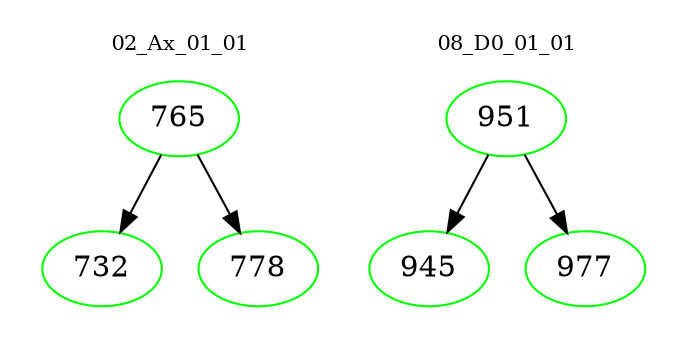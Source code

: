 digraph{
subgraph cluster_0 {
color = white
label = "02_Ax_01_01";
fontsize=10;
T0_765 [label="765", color="green"]
T0_765 -> T0_732 [color="black"]
T0_732 [label="732", color="green"]
T0_765 -> T0_778 [color="black"]
T0_778 [label="778", color="green"]
}
subgraph cluster_1 {
color = white
label = "08_D0_01_01";
fontsize=10;
T1_951 [label="951", color="green"]
T1_951 -> T1_945 [color="black"]
T1_945 [label="945", color="green"]
T1_951 -> T1_977 [color="black"]
T1_977 [label="977", color="green"]
}
}
